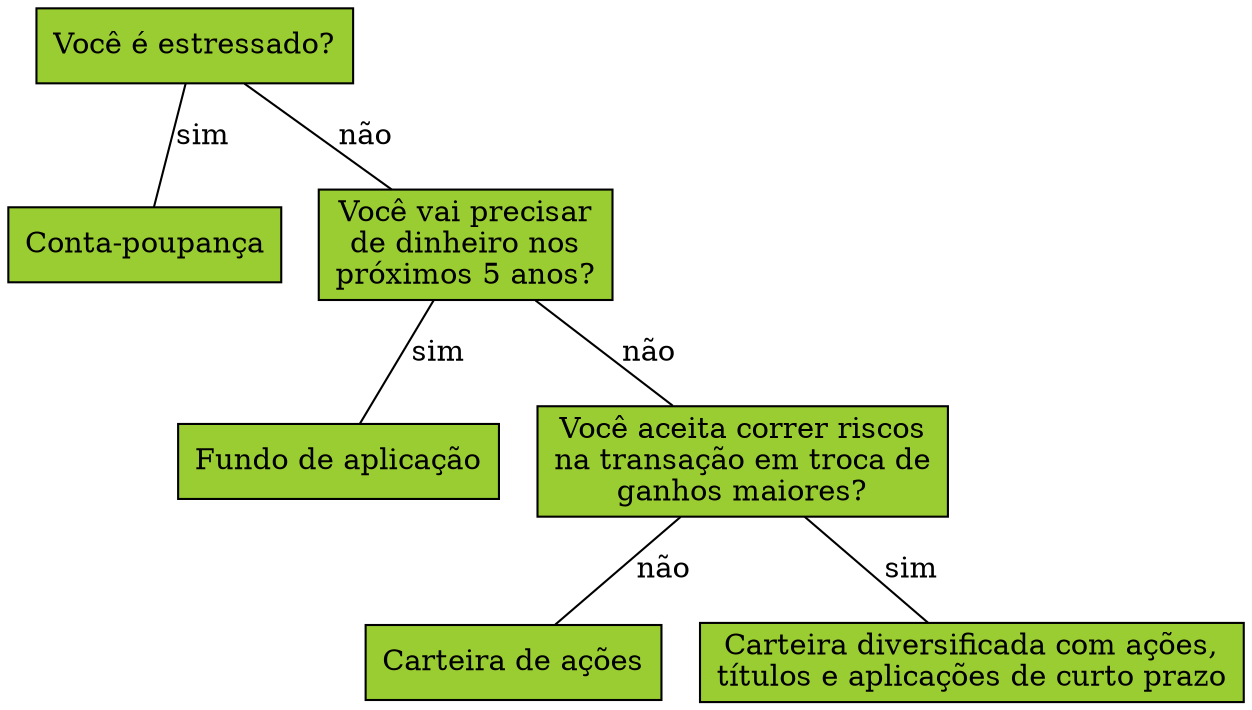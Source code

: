 graph arvore_de_decisao2 {
	node [shape=rectangle,style=filled,color=black,fillcolor=yellowgreen]
	"Você é estressado?" -- "Conta-poupança" [label="sim"]
	"Você é estressado?" -- "Você vai precisar\nde dinheiro nos\npróximos 5 anos?" [label="não"]
	"Você vai precisar\nde dinheiro nos\npróximos 5 anos?" -- "Fundo de aplicação" [label="sim"]
	"Você vai precisar\nde dinheiro nos\npróximos 5 anos?" -- "Você aceita correr riscos\nna transação em troca de\nganhos maiores?" [label="não"]
	"Você aceita correr riscos\nna transação em troca de\nganhos maiores?" -- "Carteira de ações" [label="não"]
	"Você aceita correr riscos\nna transação em troca de\nganhos maiores?" -- "Carteira diversificada com ações,\ntítulos e aplicações de curto prazo" [label="sim"]
}
